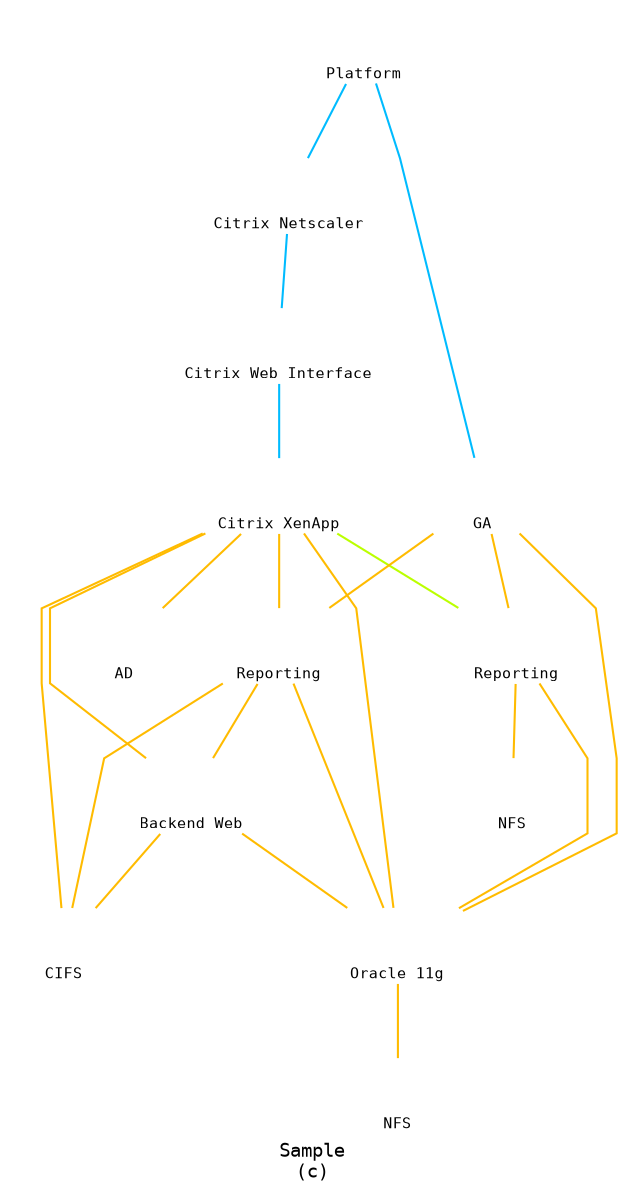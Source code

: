 graph switches {

  label="Sample\n(c)";
  fontname="consolas";
  fontsize=9;

  node [
    shape=box,
    fontname="consolas",
    fontsize=7,
    style=filled,
    color="#d3edea"
  ];
  splines="compound"

  ctx_app [ label="Citrix XenApp" URL="https://client.sample.com/Citrix/XenApp" target="_blank" shape=none image="graph/server_multiple.png" labelloc=b color="#ffffff"];
  db [ label="Oracle 11g" shape=none image="graph/server_database.png" labelloc=b color="#ffffff"];
  rfw [ label="Reporting" URL="https://report.sample.com/status" target="_blank" shape=none image="graph/server_web.png" labelloc=b color="#ffffff" tooltip="C138MEGOTPWEB.sample.local&#10;C588YRTOTPWEB.sample.local&#10;C736SCPOTPWEB.sample.local&#10;C917AZEOTPWEB.sample.local"];
  ad [ label="AD" shape=none image="graph/server_directory.png" labelloc=b color="#ffffff" tooltip="C252QHK.sample.local&#10;C383VBH.sample.local&#10;C252QHK.sample.local"];
  ga [ label="GA" URL="https://wizard.sample.com/heap.jsp" target="_blank" shape=none image="graph/server_web.png" labelloc=b color="#ffffff"];
  bknweb [ label="Backend Web" shape=none image="graph/server_web.png" labelloc=b color="#ffffff"  tooltip="C204PGHOTPWEB.sample.local&#10;C244JGNOTPWEB.sample.local"];
#  ctx_ds [ label="Citrix Datastore" shape=none image="graph/server_database.png" labelloc=b color="#ffffff"];
#  ctx_lic [ label="Citrix License" shape=none image="graph/server.png" labelloc=b color="#ffffff"];
  ctx_web [ label="Citrix Web Interface" shape=none image="graph/server_web.png" labelloc=b color="#ffffff"];


  netsclr [ label= "Citrix Netscaler",
           shape=none ,
           image="graph/server_web_secure.png" ,
           labelloc=b ,
           color="#ffffff" ];

#  lb [ label= "BigIP F5",
#           shape=none ,
#           image="graph/network_device.png" ,
#           labelloc=b ,
#          color="#ffffff" ];

  inet [ label="Reporting" URL="https://analysis.sample.com/reporting/Reports?op=ping" target="_blank" shape=none image="graph/server_web.png" labelloc=b color="#ffffff"];

  cifs [ label="CIFS" shape=none image="graph/drive_network.png" labelloc=b color="#ffffff" ];
  nfs [ label="NFS" shape=none image="graph/drive_network.png" labelloc=b color="#ffffff" ];
  nfs_inet [ label="NFS" shape=none image="graph/drive_network.png" labelloc=b color="#ffffff" ];

  cloud [ label="Platform" shape=none, image="graph/cloud.png" labelloc=b color="#ffffff"]

  cloud -- netsclr [color="#00bbff"];
  cloud -- ga [color="#00bbff"];
  netsclr -- ctx_web [color="#00bbff"];
  ctx_web -- ctx_app [color="#00bbff"];
  ctx_app -- db [color="#ffbb00"];
  ctx_app -- rfw [color="#ffbb00"];
  ctx_app -- inet [color="#bbff00"];
  ctx_app -- ad [color="#ffbb00"];
#  ctx_app -- ctx_ds [color="#ffbb00"];
#  ctx_app -- ctx_lic [color="#ffbb00"];
  ctx_app -- cifs [color="#ffbb00"];
  db -- nfs [color="#ffbb00"];
  rfw -- cifs [color="#ffbb00"];
  rfw -- db [color="#ffbb00"];
  inet -- nfs_inet [color="#ffbb00"];
  inet -- db [color="#ffbb00"];
  ga -- db [color="#ffbb00"];
  ga -- rfw [color="#ffbb00"];
  ga -- inet [color="#ffbb00"];
  bknweb -- cifs [color="#ffbb00"];
  bknweb -- db [color="#ffbb00"];
  ctx_app -- bknweb [color="#ffbb00"];
  rfw -- bknweb [color="#ffbb00"];
}
